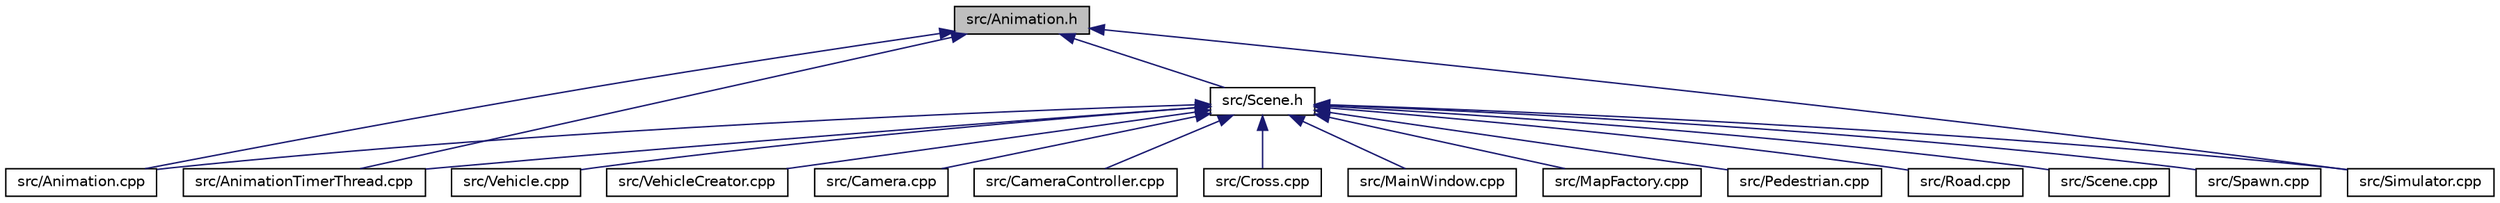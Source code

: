 digraph "src/Animation.h"
{
  edge [fontname="Helvetica",fontsize="10",labelfontname="Helvetica",labelfontsize="10"];
  node [fontname="Helvetica",fontsize="10",shape=record];
  Node1 [label="src/Animation.h",height=0.2,width=0.4,color="black", fillcolor="grey75", style="filled" fontcolor="black"];
  Node1 -> Node2 [dir="back",color="midnightblue",fontsize="10",style="solid"];
  Node2 [label="src/Animation.cpp",height=0.2,width=0.4,color="black", fillcolor="white", style="filled",URL="$_animation_8cpp.html"];
  Node1 -> Node3 [dir="back",color="midnightblue",fontsize="10",style="solid"];
  Node3 [label="src/Scene.h",height=0.2,width=0.4,color="black", fillcolor="white", style="filled",URL="$_scene_8h.html"];
  Node3 -> Node2 [dir="back",color="midnightblue",fontsize="10",style="solid"];
  Node3 -> Node4 [dir="back",color="midnightblue",fontsize="10",style="solid"];
  Node4 [label="src/AnimationTimerThread.cpp",height=0.2,width=0.4,color="black", fillcolor="white", style="filled",URL="$_animation_timer_thread_8cpp.html"];
  Node3 -> Node5 [dir="back",color="midnightblue",fontsize="10",style="solid"];
  Node5 [label="src/Camera.cpp",height=0.2,width=0.4,color="black", fillcolor="white", style="filled",URL="$_camera_8cpp.html"];
  Node3 -> Node6 [dir="back",color="midnightblue",fontsize="10",style="solid"];
  Node6 [label="src/CameraController.cpp",height=0.2,width=0.4,color="black", fillcolor="white", style="filled",URL="$_camera_controller_8cpp.html"];
  Node3 -> Node7 [dir="back",color="midnightblue",fontsize="10",style="solid"];
  Node7 [label="src/Cross.cpp",height=0.2,width=0.4,color="black", fillcolor="white", style="filled",URL="$_cross_8cpp.html"];
  Node3 -> Node8 [dir="back",color="midnightblue",fontsize="10",style="solid"];
  Node8 [label="src/MainWindow.cpp",height=0.2,width=0.4,color="black", fillcolor="white", style="filled",URL="$_main_window_8cpp.html"];
  Node3 -> Node9 [dir="back",color="midnightblue",fontsize="10",style="solid"];
  Node9 [label="src/MapFactory.cpp",height=0.2,width=0.4,color="black", fillcolor="white", style="filled",URL="$_map_factory_8cpp.html"];
  Node3 -> Node10 [dir="back",color="midnightblue",fontsize="10",style="solid"];
  Node10 [label="src/Pedestrian.cpp",height=0.2,width=0.4,color="black", fillcolor="white", style="filled",URL="$_pedestrian_8cpp.html"];
  Node3 -> Node11 [dir="back",color="midnightblue",fontsize="10",style="solid"];
  Node11 [label="src/Road.cpp",height=0.2,width=0.4,color="black", fillcolor="white", style="filled",URL="$_road_8cpp.html"];
  Node3 -> Node12 [dir="back",color="midnightblue",fontsize="10",style="solid"];
  Node12 [label="src/Scene.cpp",height=0.2,width=0.4,color="black", fillcolor="white", style="filled",URL="$_scene_8cpp.html"];
  Node3 -> Node13 [dir="back",color="midnightblue",fontsize="10",style="solid"];
  Node13 [label="src/Simulator.cpp",height=0.2,width=0.4,color="black", fillcolor="white", style="filled",URL="$_simulator_8cpp.html"];
  Node3 -> Node14 [dir="back",color="midnightblue",fontsize="10",style="solid"];
  Node14 [label="src/Spawn.cpp",height=0.2,width=0.4,color="black", fillcolor="white", style="filled",URL="$_spawn_8cpp.html"];
  Node3 -> Node15 [dir="back",color="midnightblue",fontsize="10",style="solid"];
  Node15 [label="src/Vehicle.cpp",height=0.2,width=0.4,color="black", fillcolor="white", style="filled",URL="$_vehicle_8cpp.html"];
  Node3 -> Node16 [dir="back",color="midnightblue",fontsize="10",style="solid"];
  Node16 [label="src/VehicleCreator.cpp",height=0.2,width=0.4,color="black", fillcolor="white", style="filled",URL="$_vehicle_creator_8cpp.html"];
  Node1 -> Node4 [dir="back",color="midnightblue",fontsize="10",style="solid"];
  Node1 -> Node13 [dir="back",color="midnightblue",fontsize="10",style="solid"];
}
